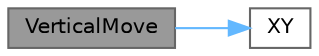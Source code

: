 digraph "VerticalMove"
{
 // INTERACTIVE_SVG=YES
 // LATEX_PDF_SIZE
  bgcolor="transparent";
  edge [fontname=Helvetica,fontsize=10,labelfontname=Helvetica,labelfontsize=10];
  node [fontname=Helvetica,fontsize=10,shape=box,height=0.2,width=0.4];
  rankdir="LR";
  Node1 [id="Node000001",label="VerticalMove",height=0.2,width=0.4,color="gray40", fillcolor="grey60", style="filled", fontcolor="black",tooltip=" "];
  Node1 -> Node2 [id="edge1_Node000001_Node000002",color="steelblue1",style="solid",tooltip=" "];
  Node2 [id="Node000002",label="XY",height=0.2,width=0.4,color="grey40", fillcolor="white", style="filled",URL="$d6/d43/funky_8cpp_a1588dd85b5eadaa062cf10ab251f486f.html#a1588dd85b5eadaa062cf10ab251f486f",tooltip=" "];
}
